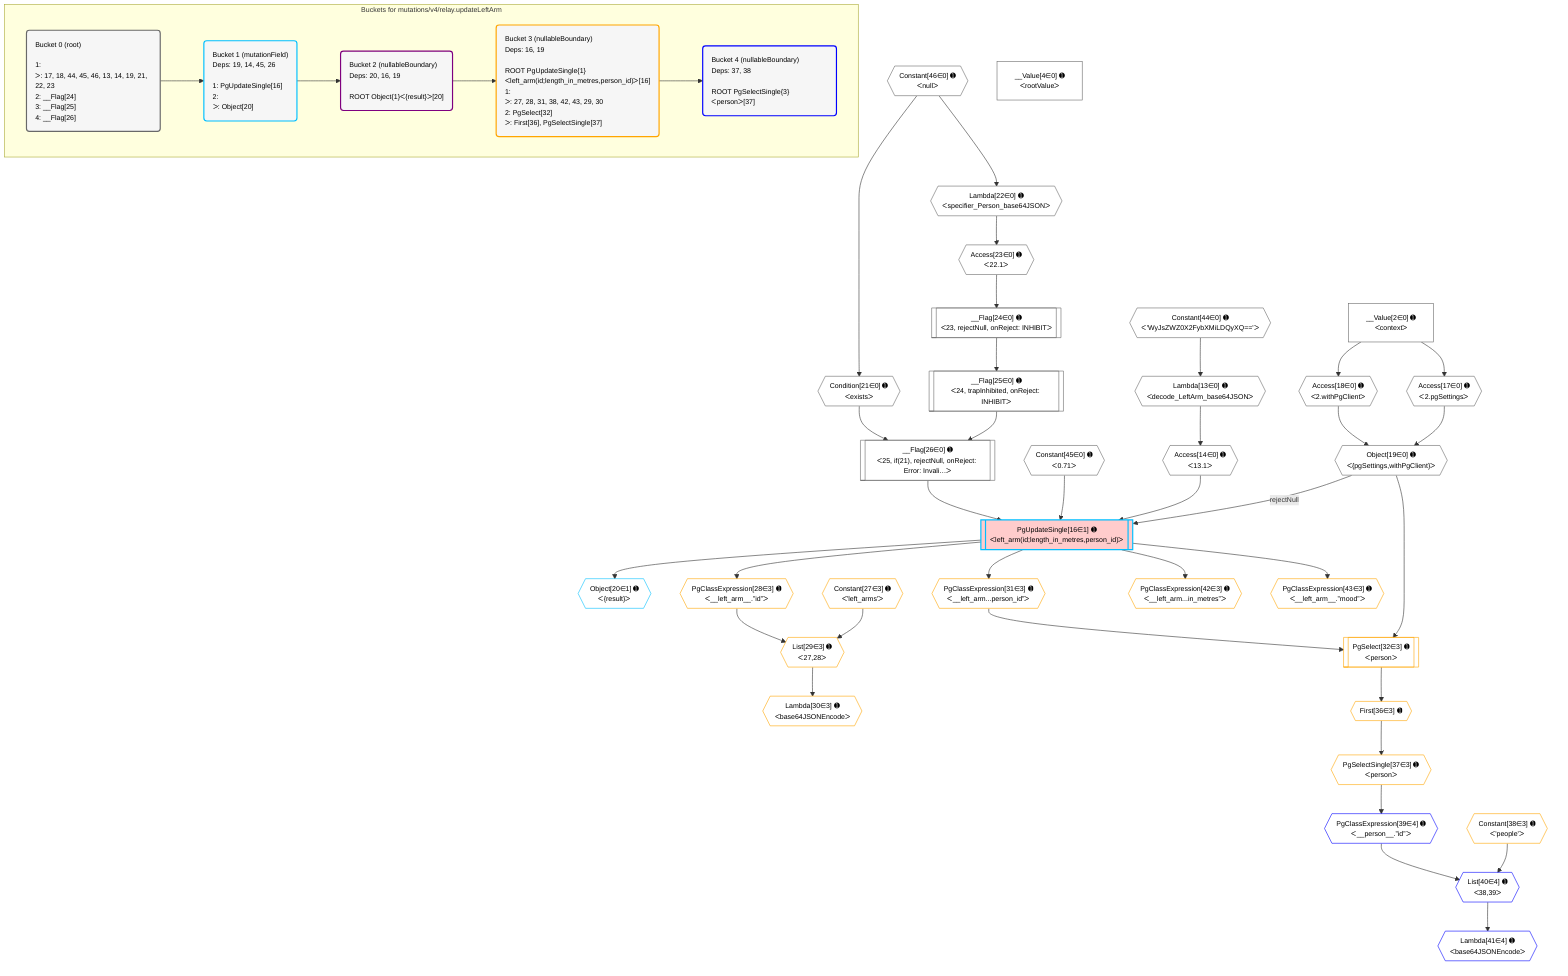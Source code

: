 %%{init: {'themeVariables': { 'fontSize': '12px'}}}%%
graph TD
    classDef path fill:#eee,stroke:#000,color:#000
    classDef plan fill:#fff,stroke-width:1px,color:#000
    classDef itemplan fill:#fff,stroke-width:2px,color:#000
    classDef unbatchedplan fill:#dff,stroke-width:1px,color:#000
    classDef sideeffectplan fill:#fcc,stroke-width:2px,color:#000
    classDef bucket fill:#f6f6f6,color:#000,stroke-width:2px,text-align:left


    %% plan dependencies
    Object19{{"Object[19∈0] ➊<br />ᐸ{pgSettings,withPgClient}ᐳ"}}:::plan
    Access17{{"Access[17∈0] ➊<br />ᐸ2.pgSettingsᐳ"}}:::plan
    Access18{{"Access[18∈0] ➊<br />ᐸ2.withPgClientᐳ"}}:::plan
    Access17 & Access18 --> Object19
    __Flag26[["__Flag[26∈0] ➊<br />ᐸ25, if(21), rejectNull, onReject: Error: Invali…ᐳ"]]:::plan
    __Flag25[["__Flag[25∈0] ➊<br />ᐸ24, trapInhibited, onReject: INHIBITᐳ"]]:::plan
    Condition21{{"Condition[21∈0] ➊<br />ᐸexistsᐳ"}}:::plan
    __Flag25 & Condition21 --> __Flag26
    Lambda13{{"Lambda[13∈0] ➊<br />ᐸdecode_LeftArm_base64JSONᐳ"}}:::plan
    Constant44{{"Constant[44∈0] ➊<br />ᐸ'WyJsZWZ0X2FybXMiLDQyXQ=='ᐳ"}}:::plan
    Constant44 --> Lambda13
    Access14{{"Access[14∈0] ➊<br />ᐸ13.1ᐳ"}}:::plan
    Lambda13 --> Access14
    __Value2["__Value[2∈0] ➊<br />ᐸcontextᐳ"]:::plan
    __Value2 --> Access17
    __Value2 --> Access18
    Constant46{{"Constant[46∈0] ➊<br />ᐸnullᐳ"}}:::plan
    Constant46 --> Condition21
    Lambda22{{"Lambda[22∈0] ➊<br />ᐸspecifier_Person_base64JSONᐳ"}}:::plan
    Constant46 --> Lambda22
    Access23{{"Access[23∈0] ➊<br />ᐸ22.1ᐳ"}}:::plan
    Lambda22 --> Access23
    __Flag24[["__Flag[24∈0] ➊<br />ᐸ23, rejectNull, onReject: INHIBITᐳ"]]:::plan
    Access23 --> __Flag24
    __Flag24 --> __Flag25
    __Value4["__Value[4∈0] ➊<br />ᐸrootValueᐳ"]:::plan
    Constant45{{"Constant[45∈0] ➊<br />ᐸ0.71ᐳ"}}:::plan
    PgUpdateSingle16[["PgUpdateSingle[16∈1] ➊<br />ᐸleft_arm(id;length_in_metres,person_id)ᐳ"]]:::sideeffectplan
    Object19 -->|rejectNull| PgUpdateSingle16
    Access14 & Constant45 & __Flag26 --> PgUpdateSingle16
    Object20{{"Object[20∈1] ➊<br />ᐸ{result}ᐳ"}}:::plan
    PgUpdateSingle16 --> Object20
    List29{{"List[29∈3] ➊<br />ᐸ27,28ᐳ"}}:::plan
    Constant27{{"Constant[27∈3] ➊<br />ᐸ'left_arms'ᐳ"}}:::plan
    PgClassExpression28{{"PgClassExpression[28∈3] ➊<br />ᐸ__left_arm__.”id”ᐳ"}}:::plan
    Constant27 & PgClassExpression28 --> List29
    PgSelect32[["PgSelect[32∈3] ➊<br />ᐸpersonᐳ"]]:::plan
    PgClassExpression31{{"PgClassExpression[31∈3] ➊<br />ᐸ__left_arm...person_id”ᐳ"}}:::plan
    Object19 & PgClassExpression31 --> PgSelect32
    PgUpdateSingle16 --> PgClassExpression28
    Lambda30{{"Lambda[30∈3] ➊<br />ᐸbase64JSONEncodeᐳ"}}:::plan
    List29 --> Lambda30
    PgUpdateSingle16 --> PgClassExpression31
    First36{{"First[36∈3] ➊"}}:::plan
    PgSelect32 --> First36
    PgSelectSingle37{{"PgSelectSingle[37∈3] ➊<br />ᐸpersonᐳ"}}:::plan
    First36 --> PgSelectSingle37
    PgClassExpression42{{"PgClassExpression[42∈3] ➊<br />ᐸ__left_arm...in_metres”ᐳ"}}:::plan
    PgUpdateSingle16 --> PgClassExpression42
    PgClassExpression43{{"PgClassExpression[43∈3] ➊<br />ᐸ__left_arm__.”mood”ᐳ"}}:::plan
    PgUpdateSingle16 --> PgClassExpression43
    Constant38{{"Constant[38∈3] ➊<br />ᐸ'people'ᐳ"}}:::plan
    List40{{"List[40∈4] ➊<br />ᐸ38,39ᐳ"}}:::plan
    PgClassExpression39{{"PgClassExpression[39∈4] ➊<br />ᐸ__person__.”id”ᐳ"}}:::plan
    Constant38 & PgClassExpression39 --> List40
    PgSelectSingle37 --> PgClassExpression39
    Lambda41{{"Lambda[41∈4] ➊<br />ᐸbase64JSONEncodeᐳ"}}:::plan
    List40 --> Lambda41

    %% define steps

    subgraph "Buckets for mutations/v4/relay.updateLeftArm"
    Bucket0("Bucket 0 (root)<br /><br />1: <br />ᐳ: 17, 18, 44, 45, 46, 13, 14, 19, 21, 22, 23<br />2: __Flag[24]<br />3: __Flag[25]<br />4: __Flag[26]"):::bucket
    classDef bucket0 stroke:#696969
    class Bucket0,__Value2,__Value4,Lambda13,Access14,Access17,Access18,Object19,Condition21,Lambda22,Access23,__Flag24,__Flag25,__Flag26,Constant44,Constant45,Constant46 bucket0
    Bucket1("Bucket 1 (mutationField)<br />Deps: 19, 14, 45, 26<br /><br />1: PgUpdateSingle[16]<br />2: <br />ᐳ: Object[20]"):::bucket
    classDef bucket1 stroke:#00bfff
    class Bucket1,PgUpdateSingle16,Object20 bucket1
    Bucket2("Bucket 2 (nullableBoundary)<br />Deps: 20, 16, 19<br /><br />ROOT Object{1}ᐸ{result}ᐳ[20]"):::bucket
    classDef bucket2 stroke:#7f007f
    class Bucket2 bucket2
    Bucket3("Bucket 3 (nullableBoundary)<br />Deps: 16, 19<br /><br />ROOT PgUpdateSingle{1}ᐸleft_arm(id;length_in_metres,person_id)ᐳ[16]<br />1: <br />ᐳ: 27, 28, 31, 38, 42, 43, 29, 30<br />2: PgSelect[32]<br />ᐳ: First[36], PgSelectSingle[37]"):::bucket
    classDef bucket3 stroke:#ffa500
    class Bucket3,Constant27,PgClassExpression28,List29,Lambda30,PgClassExpression31,PgSelect32,First36,PgSelectSingle37,Constant38,PgClassExpression42,PgClassExpression43 bucket3
    Bucket4("Bucket 4 (nullableBoundary)<br />Deps: 37, 38<br /><br />ROOT PgSelectSingle{3}ᐸpersonᐳ[37]"):::bucket
    classDef bucket4 stroke:#0000ff
    class Bucket4,PgClassExpression39,List40,Lambda41 bucket4
    Bucket0 --> Bucket1
    Bucket1 --> Bucket2
    Bucket2 --> Bucket3
    Bucket3 --> Bucket4
    end